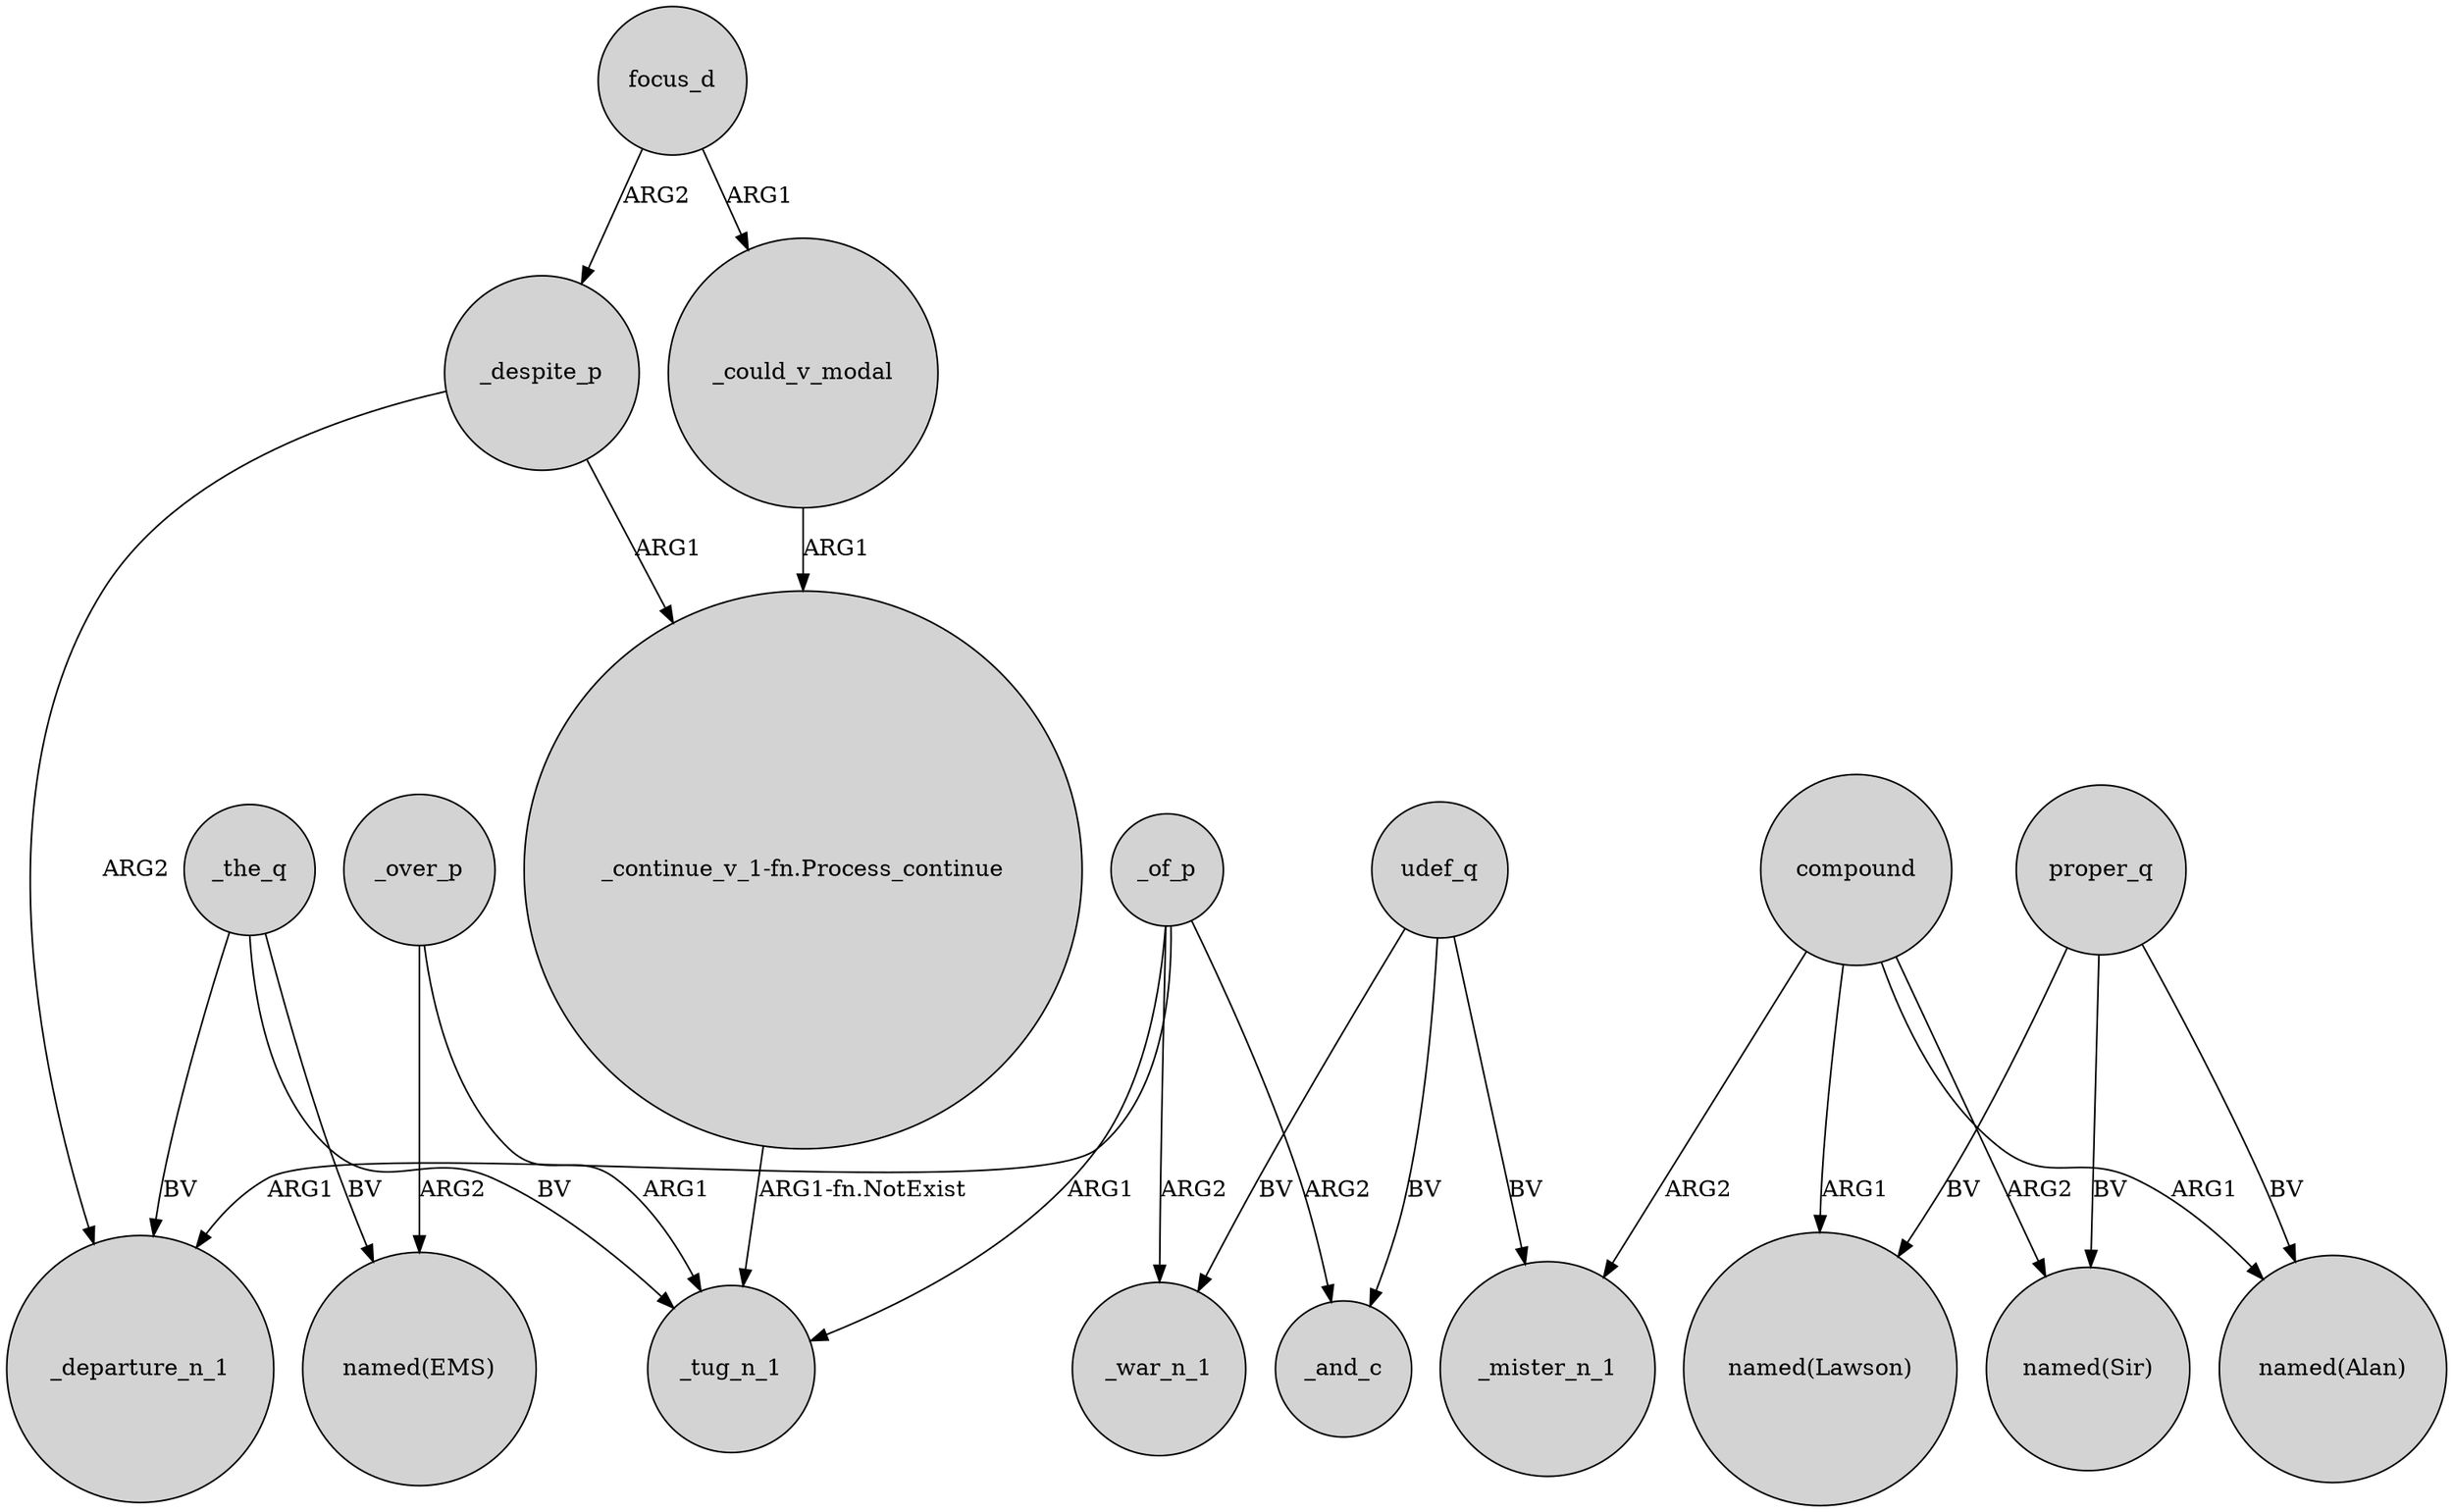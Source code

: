 digraph {
	node [shape=circle style=filled]
	_of_p -> _departure_n_1 [label=ARG1]
	_over_p -> "named(EMS)" [label=ARG2]
	proper_q -> "named(Alan)" [label=BV]
	compound -> _mister_n_1 [label=ARG2]
	_the_q -> "named(EMS)" [label=BV]
	udef_q -> _mister_n_1 [label=BV]
	_of_p -> _and_c [label=ARG2]
	focus_d -> _could_v_modal [label=ARG1]
	focus_d -> _despite_p [label=ARG2]
	compound -> "named(Sir)" [label=ARG2]
	_the_q -> _departure_n_1 [label=BV]
	_despite_p -> "_continue_v_1-fn.Process_continue" [label=ARG1]
	compound -> "named(Alan)" [label=ARG1]
	_of_p -> _tug_n_1 [label=ARG1]
	proper_q -> "named(Sir)" [label=BV]
	_of_p -> _war_n_1 [label=ARG2]
	compound -> "named(Lawson)" [label=ARG1]
	proper_q -> "named(Lawson)" [label=BV]
	"_continue_v_1-fn.Process_continue" -> _tug_n_1 [label="ARG1-fn.NotExist"]
	_could_v_modal -> "_continue_v_1-fn.Process_continue" [label=ARG1]
	_despite_p -> _departure_n_1 [label=ARG2]
	udef_q -> _war_n_1 [label=BV]
	_the_q -> _tug_n_1 [label=BV]
	_over_p -> _tug_n_1 [label=ARG1]
	udef_q -> _and_c [label=BV]
}
